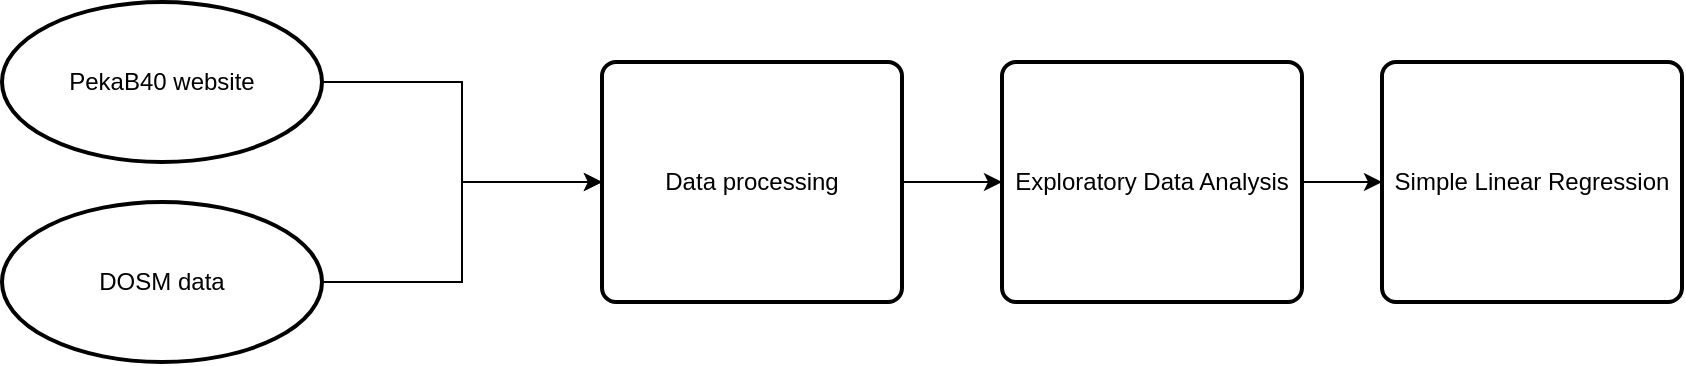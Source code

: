 <mxfile version="24.8.3">
  <diagram name="Page-1" id="c7488fd3-1785-93aa-aadb-54a6760d102a">
    <mxGraphModel dx="954" dy="552" grid="1" gridSize="10" guides="1" tooltips="1" connect="1" arrows="1" fold="1" page="1" pageScale="1" pageWidth="1100" pageHeight="850" background="none" math="0" shadow="0">
      <root>
        <mxCell id="0" />
        <mxCell id="1" parent="0" />
        <mxCell id="Oy91BMbdsR6l8gMQrDBX-6" value="" style="edgeStyle=orthogonalEdgeStyle;rounded=0;orthogonalLoop=1;jettySize=auto;html=1;" edge="1" parent="1" source="Oy91BMbdsR6l8gMQrDBX-1" target="Oy91BMbdsR6l8gMQrDBX-3">
          <mxGeometry relative="1" as="geometry" />
        </mxCell>
        <mxCell id="Oy91BMbdsR6l8gMQrDBX-1" value="PekaB40 website" style="strokeWidth=2;html=1;shape=mxgraph.flowchart.start_1;whiteSpace=wrap;" vertex="1" parent="1">
          <mxGeometry x="150" y="160" width="160" height="80" as="geometry" />
        </mxCell>
        <mxCell id="Oy91BMbdsR6l8gMQrDBX-5" value="" style="edgeStyle=orthogonalEdgeStyle;rounded=0;orthogonalLoop=1;jettySize=auto;html=1;" edge="1" parent="1" source="Oy91BMbdsR6l8gMQrDBX-2" target="Oy91BMbdsR6l8gMQrDBX-3">
          <mxGeometry relative="1" as="geometry" />
        </mxCell>
        <mxCell id="Oy91BMbdsR6l8gMQrDBX-2" value="DOSM data" style="strokeWidth=2;html=1;shape=mxgraph.flowchart.start_1;whiteSpace=wrap;" vertex="1" parent="1">
          <mxGeometry x="150" y="260" width="160" height="80" as="geometry" />
        </mxCell>
        <mxCell id="Oy91BMbdsR6l8gMQrDBX-8" value="" style="edgeStyle=orthogonalEdgeStyle;rounded=0;orthogonalLoop=1;jettySize=auto;html=1;" edge="1" parent="1" source="Oy91BMbdsR6l8gMQrDBX-3" target="Oy91BMbdsR6l8gMQrDBX-7">
          <mxGeometry relative="1" as="geometry" />
        </mxCell>
        <mxCell id="Oy91BMbdsR6l8gMQrDBX-3" value="Data processing" style="rounded=1;whiteSpace=wrap;html=1;absoluteArcSize=1;arcSize=14;strokeWidth=2;" vertex="1" parent="1">
          <mxGeometry x="450" y="190" width="150" height="120" as="geometry" />
        </mxCell>
        <mxCell id="Oy91BMbdsR6l8gMQrDBX-10" value="" style="edgeStyle=orthogonalEdgeStyle;rounded=0;orthogonalLoop=1;jettySize=auto;html=1;" edge="1" parent="1" source="Oy91BMbdsR6l8gMQrDBX-7" target="Oy91BMbdsR6l8gMQrDBX-9">
          <mxGeometry relative="1" as="geometry" />
        </mxCell>
        <mxCell id="Oy91BMbdsR6l8gMQrDBX-7" value="Exploratory Data Analysis" style="rounded=1;whiteSpace=wrap;html=1;absoluteArcSize=1;arcSize=14;strokeWidth=2;" vertex="1" parent="1">
          <mxGeometry x="650" y="190" width="150" height="120" as="geometry" />
        </mxCell>
        <mxCell id="Oy91BMbdsR6l8gMQrDBX-9" value="Simple Linear Regression" style="rounded=1;whiteSpace=wrap;html=1;absoluteArcSize=1;arcSize=14;strokeWidth=2;" vertex="1" parent="1">
          <mxGeometry x="840" y="190" width="150" height="120" as="geometry" />
        </mxCell>
      </root>
    </mxGraphModel>
  </diagram>
</mxfile>
